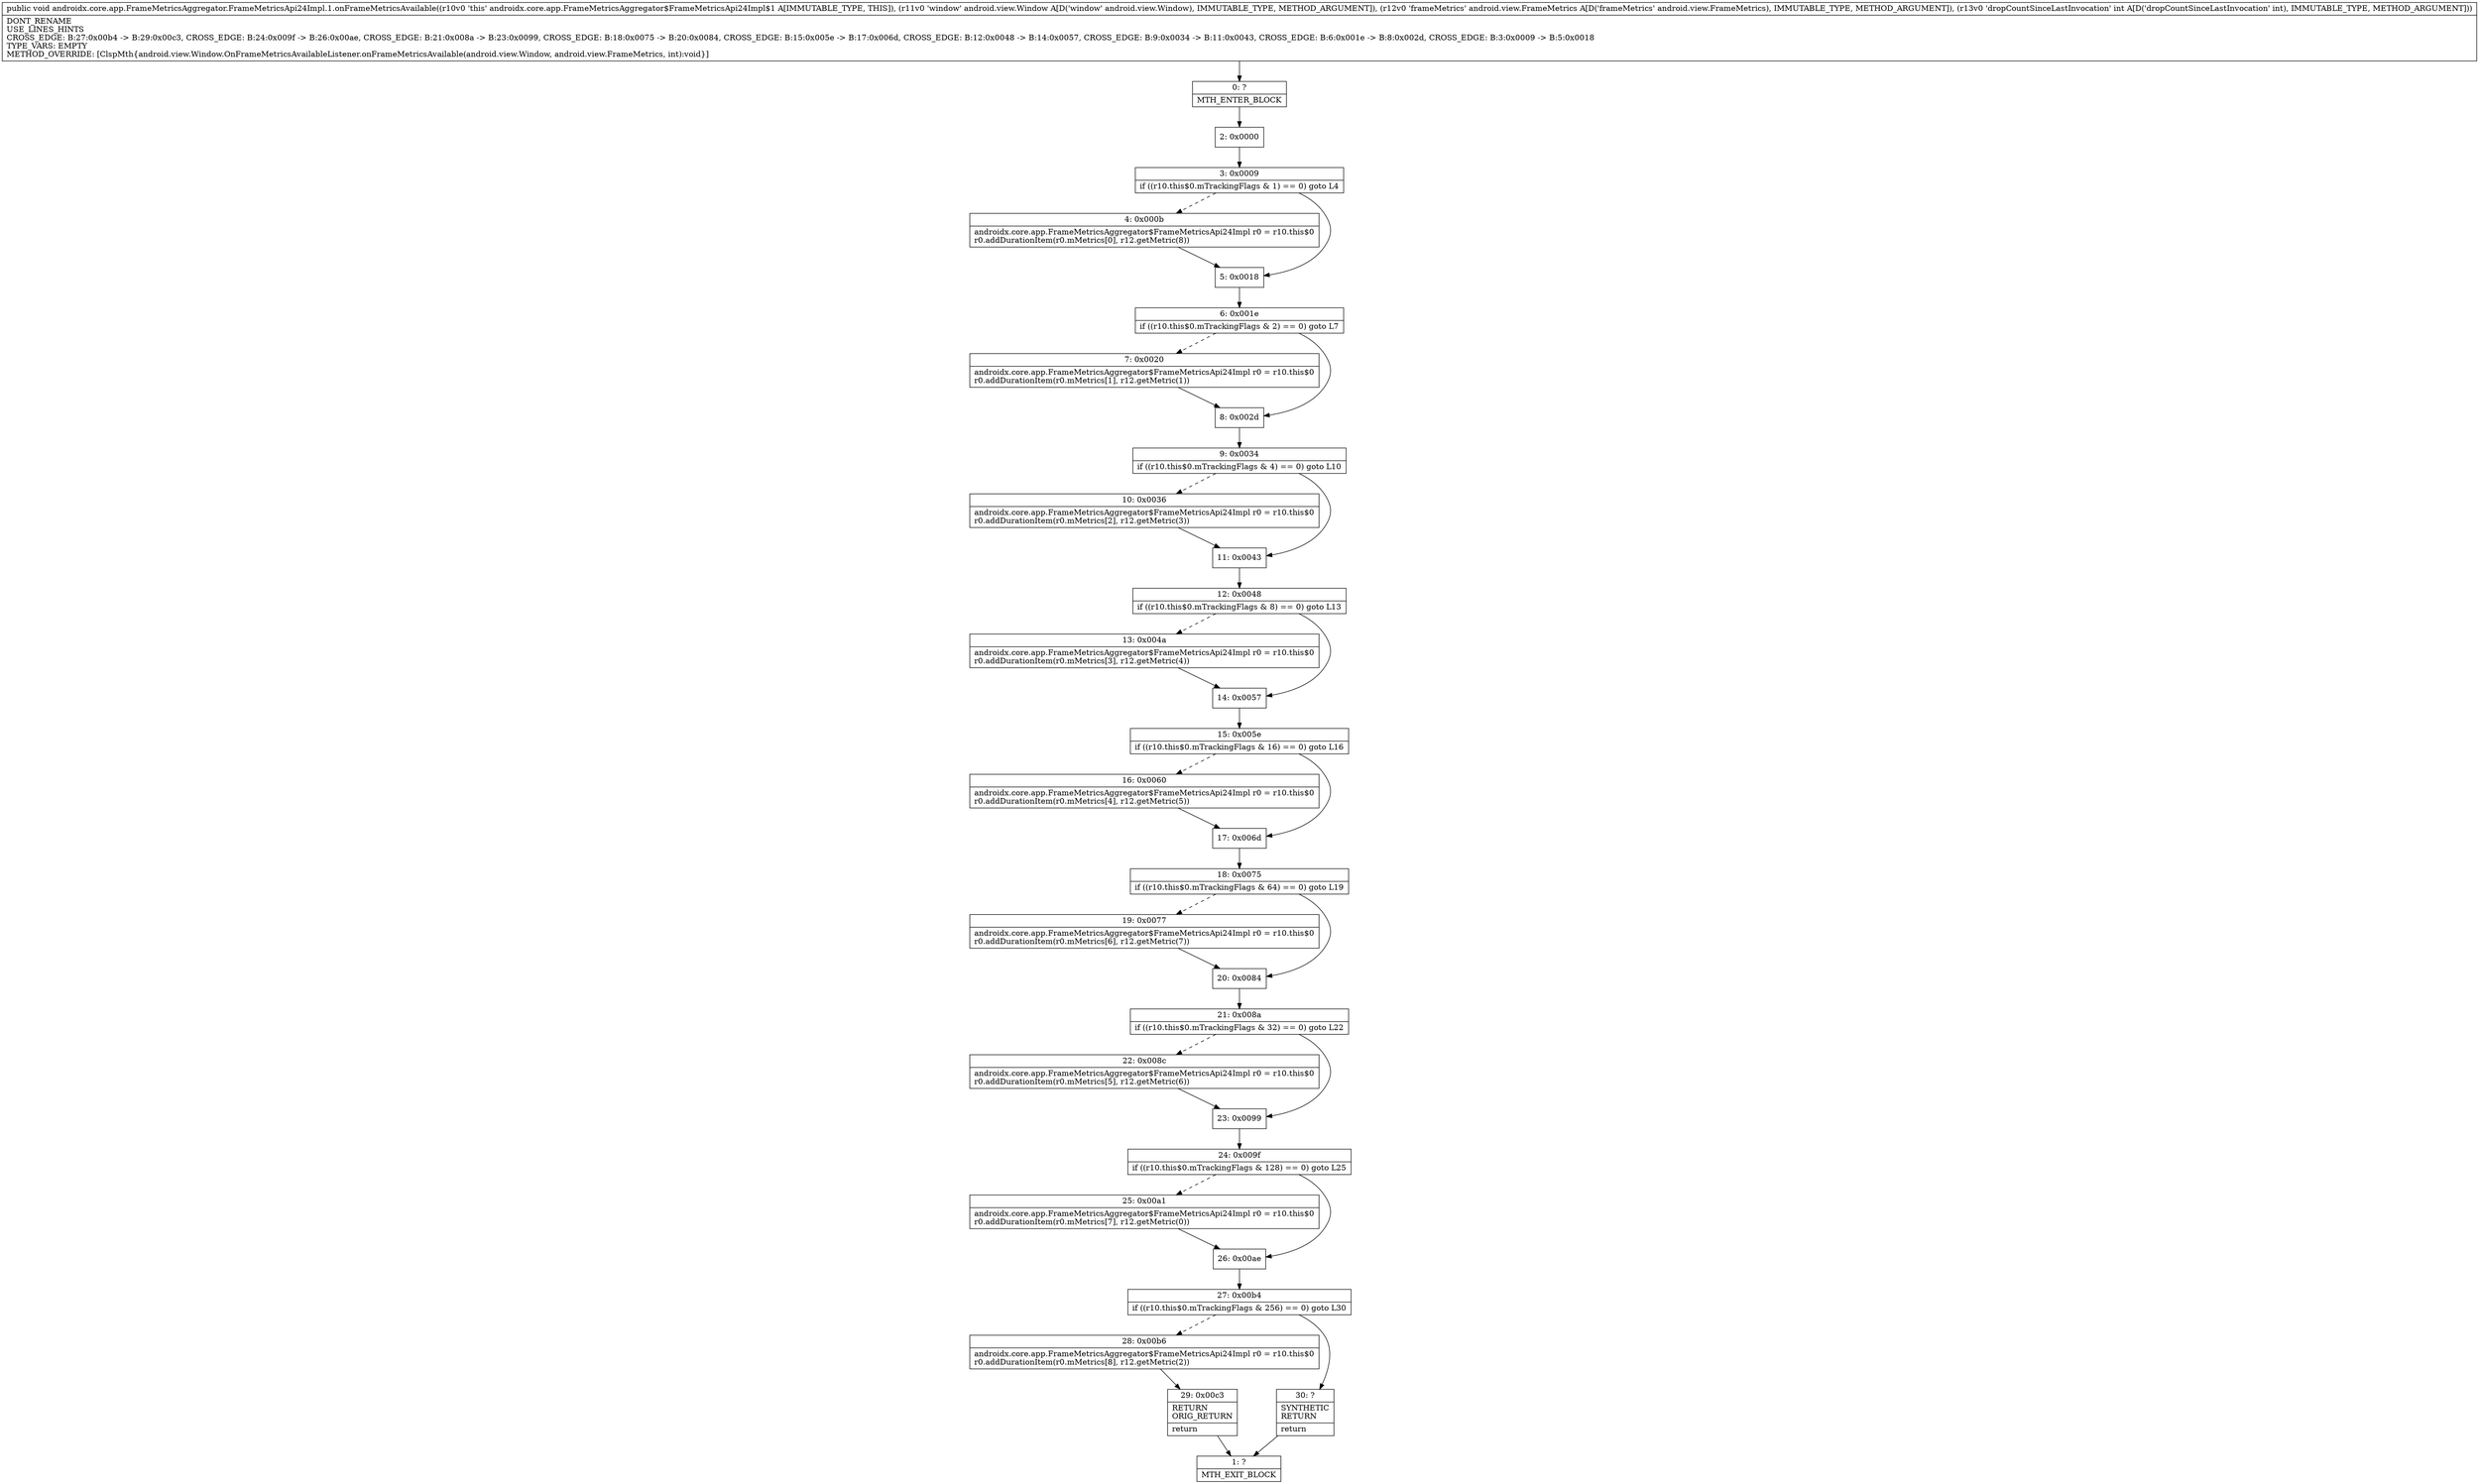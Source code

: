 digraph "CFG forandroidx.core.app.FrameMetricsAggregator.FrameMetricsApi24Impl.1.onFrameMetricsAvailable(Landroid\/view\/Window;Landroid\/view\/FrameMetrics;I)V" {
Node_0 [shape=record,label="{0\:\ ?|MTH_ENTER_BLOCK\l}"];
Node_2 [shape=record,label="{2\:\ 0x0000}"];
Node_3 [shape=record,label="{3\:\ 0x0009|if ((r10.this$0.mTrackingFlags & 1) == 0) goto L4\l}"];
Node_4 [shape=record,label="{4\:\ 0x000b|androidx.core.app.FrameMetricsAggregator$FrameMetricsApi24Impl r0 = r10.this$0\lr0.addDurationItem(r0.mMetrics[0], r12.getMetric(8))\l}"];
Node_5 [shape=record,label="{5\:\ 0x0018}"];
Node_6 [shape=record,label="{6\:\ 0x001e|if ((r10.this$0.mTrackingFlags & 2) == 0) goto L7\l}"];
Node_7 [shape=record,label="{7\:\ 0x0020|androidx.core.app.FrameMetricsAggregator$FrameMetricsApi24Impl r0 = r10.this$0\lr0.addDurationItem(r0.mMetrics[1], r12.getMetric(1))\l}"];
Node_8 [shape=record,label="{8\:\ 0x002d}"];
Node_9 [shape=record,label="{9\:\ 0x0034|if ((r10.this$0.mTrackingFlags & 4) == 0) goto L10\l}"];
Node_10 [shape=record,label="{10\:\ 0x0036|androidx.core.app.FrameMetricsAggregator$FrameMetricsApi24Impl r0 = r10.this$0\lr0.addDurationItem(r0.mMetrics[2], r12.getMetric(3))\l}"];
Node_11 [shape=record,label="{11\:\ 0x0043}"];
Node_12 [shape=record,label="{12\:\ 0x0048|if ((r10.this$0.mTrackingFlags & 8) == 0) goto L13\l}"];
Node_13 [shape=record,label="{13\:\ 0x004a|androidx.core.app.FrameMetricsAggregator$FrameMetricsApi24Impl r0 = r10.this$0\lr0.addDurationItem(r0.mMetrics[3], r12.getMetric(4))\l}"];
Node_14 [shape=record,label="{14\:\ 0x0057}"];
Node_15 [shape=record,label="{15\:\ 0x005e|if ((r10.this$0.mTrackingFlags & 16) == 0) goto L16\l}"];
Node_16 [shape=record,label="{16\:\ 0x0060|androidx.core.app.FrameMetricsAggregator$FrameMetricsApi24Impl r0 = r10.this$0\lr0.addDurationItem(r0.mMetrics[4], r12.getMetric(5))\l}"];
Node_17 [shape=record,label="{17\:\ 0x006d}"];
Node_18 [shape=record,label="{18\:\ 0x0075|if ((r10.this$0.mTrackingFlags & 64) == 0) goto L19\l}"];
Node_19 [shape=record,label="{19\:\ 0x0077|androidx.core.app.FrameMetricsAggregator$FrameMetricsApi24Impl r0 = r10.this$0\lr0.addDurationItem(r0.mMetrics[6], r12.getMetric(7))\l}"];
Node_20 [shape=record,label="{20\:\ 0x0084}"];
Node_21 [shape=record,label="{21\:\ 0x008a|if ((r10.this$0.mTrackingFlags & 32) == 0) goto L22\l}"];
Node_22 [shape=record,label="{22\:\ 0x008c|androidx.core.app.FrameMetricsAggregator$FrameMetricsApi24Impl r0 = r10.this$0\lr0.addDurationItem(r0.mMetrics[5], r12.getMetric(6))\l}"];
Node_23 [shape=record,label="{23\:\ 0x0099}"];
Node_24 [shape=record,label="{24\:\ 0x009f|if ((r10.this$0.mTrackingFlags & 128) == 0) goto L25\l}"];
Node_25 [shape=record,label="{25\:\ 0x00a1|androidx.core.app.FrameMetricsAggregator$FrameMetricsApi24Impl r0 = r10.this$0\lr0.addDurationItem(r0.mMetrics[7], r12.getMetric(0))\l}"];
Node_26 [shape=record,label="{26\:\ 0x00ae}"];
Node_27 [shape=record,label="{27\:\ 0x00b4|if ((r10.this$0.mTrackingFlags & 256) == 0) goto L30\l}"];
Node_28 [shape=record,label="{28\:\ 0x00b6|androidx.core.app.FrameMetricsAggregator$FrameMetricsApi24Impl r0 = r10.this$0\lr0.addDurationItem(r0.mMetrics[8], r12.getMetric(2))\l}"];
Node_29 [shape=record,label="{29\:\ 0x00c3|RETURN\lORIG_RETURN\l|return\l}"];
Node_1 [shape=record,label="{1\:\ ?|MTH_EXIT_BLOCK\l}"];
Node_30 [shape=record,label="{30\:\ ?|SYNTHETIC\lRETURN\l|return\l}"];
MethodNode[shape=record,label="{public void androidx.core.app.FrameMetricsAggregator.FrameMetricsApi24Impl.1.onFrameMetricsAvailable((r10v0 'this' androidx.core.app.FrameMetricsAggregator$FrameMetricsApi24Impl$1 A[IMMUTABLE_TYPE, THIS]), (r11v0 'window' android.view.Window A[D('window' android.view.Window), IMMUTABLE_TYPE, METHOD_ARGUMENT]), (r12v0 'frameMetrics' android.view.FrameMetrics A[D('frameMetrics' android.view.FrameMetrics), IMMUTABLE_TYPE, METHOD_ARGUMENT]), (r13v0 'dropCountSinceLastInvocation' int A[D('dropCountSinceLastInvocation' int), IMMUTABLE_TYPE, METHOD_ARGUMENT]))  | DONT_RENAME\lUSE_LINES_HINTS\lCROSS_EDGE: B:27:0x00b4 \-\> B:29:0x00c3, CROSS_EDGE: B:24:0x009f \-\> B:26:0x00ae, CROSS_EDGE: B:21:0x008a \-\> B:23:0x0099, CROSS_EDGE: B:18:0x0075 \-\> B:20:0x0084, CROSS_EDGE: B:15:0x005e \-\> B:17:0x006d, CROSS_EDGE: B:12:0x0048 \-\> B:14:0x0057, CROSS_EDGE: B:9:0x0034 \-\> B:11:0x0043, CROSS_EDGE: B:6:0x001e \-\> B:8:0x002d, CROSS_EDGE: B:3:0x0009 \-\> B:5:0x0018\lTYPE_VARS: EMPTY\lMETHOD_OVERRIDE: [ClspMth\{android.view.Window.OnFrameMetricsAvailableListener.onFrameMetricsAvailable(android.view.Window, android.view.FrameMetrics, int):void\}]\l}"];
MethodNode -> Node_0;Node_0 -> Node_2;
Node_2 -> Node_3;
Node_3 -> Node_4[style=dashed];
Node_3 -> Node_5;
Node_4 -> Node_5;
Node_5 -> Node_6;
Node_6 -> Node_7[style=dashed];
Node_6 -> Node_8;
Node_7 -> Node_8;
Node_8 -> Node_9;
Node_9 -> Node_10[style=dashed];
Node_9 -> Node_11;
Node_10 -> Node_11;
Node_11 -> Node_12;
Node_12 -> Node_13[style=dashed];
Node_12 -> Node_14;
Node_13 -> Node_14;
Node_14 -> Node_15;
Node_15 -> Node_16[style=dashed];
Node_15 -> Node_17;
Node_16 -> Node_17;
Node_17 -> Node_18;
Node_18 -> Node_19[style=dashed];
Node_18 -> Node_20;
Node_19 -> Node_20;
Node_20 -> Node_21;
Node_21 -> Node_22[style=dashed];
Node_21 -> Node_23;
Node_22 -> Node_23;
Node_23 -> Node_24;
Node_24 -> Node_25[style=dashed];
Node_24 -> Node_26;
Node_25 -> Node_26;
Node_26 -> Node_27;
Node_27 -> Node_28[style=dashed];
Node_27 -> Node_30;
Node_28 -> Node_29;
Node_29 -> Node_1;
Node_30 -> Node_1;
}

